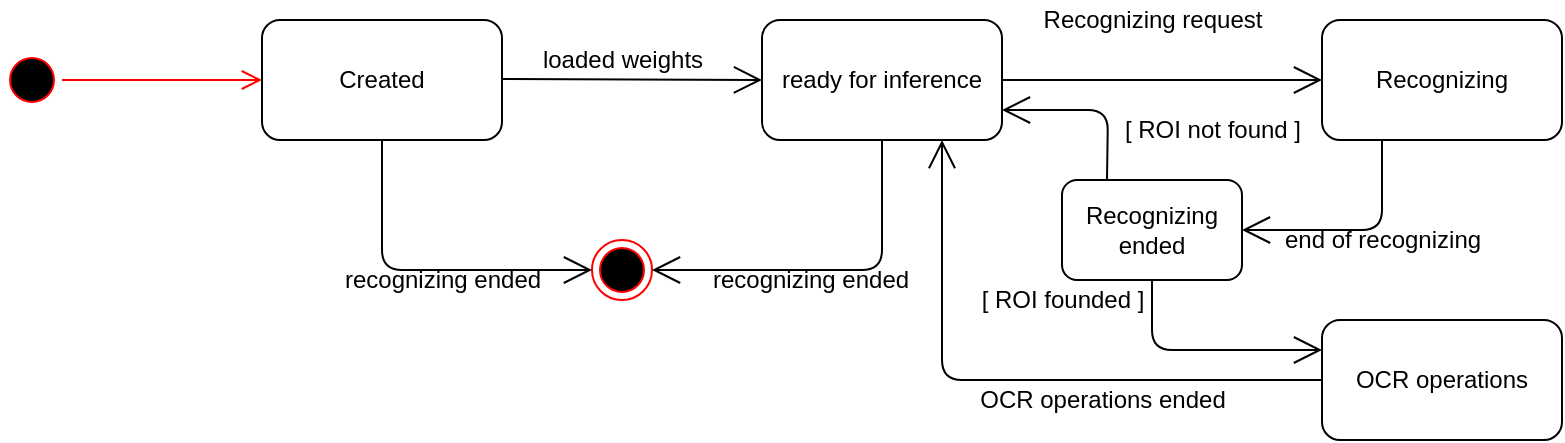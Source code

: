 <mxfile version="13.2.4" type="device"><diagram id="50ZqYa0tMNIlFlnFQmql" name="Page-1"><mxGraphModel dx="768" dy="489" grid="1" gridSize="10" guides="1" tooltips="1" connect="1" arrows="1" fold="1" page="1" pageScale="1" pageWidth="827" pageHeight="1169" math="0" shadow="0"><root><mxCell id="0"/><mxCell id="1" parent="0"/><mxCell id="nHpawkvWkCsd4QM6c0gj-1" value="" style="ellipse;html=1;shape=startState;fillColor=#000000;strokeColor=#ff0000;" parent="1" vertex="1"><mxGeometry x="10" y="25" width="30" height="30" as="geometry"/></mxCell><mxCell id="nHpawkvWkCsd4QM6c0gj-2" value="" style="edgeStyle=orthogonalEdgeStyle;html=1;verticalAlign=bottom;endArrow=open;endSize=8;strokeColor=#ff0000;entryX=0;entryY=0.5;entryDx=0;entryDy=0;" parent="1" source="nHpawkvWkCsd4QM6c0gj-1" target="nHpawkvWkCsd4QM6c0gj-3" edge="1"><mxGeometry relative="1" as="geometry"><mxPoint x="100" y="25" as="targetPoint"/><Array as="points"/></mxGeometry></mxCell><mxCell id="nHpawkvWkCsd4QM6c0gj-3" value="Created" style="rounded=1;whiteSpace=wrap;html=1;" parent="1" vertex="1"><mxGeometry x="140" y="10" width="120" height="60" as="geometry"/></mxCell><mxCell id="nHpawkvWkCsd4QM6c0gj-4" value="ready for inference" style="rounded=1;whiteSpace=wrap;html=1;" parent="1" vertex="1"><mxGeometry x="390" y="10" width="120" height="60" as="geometry"/></mxCell><mxCell id="nHpawkvWkCsd4QM6c0gj-5" value="" style="endArrow=open;endFill=1;endSize=12;html=1;" parent="1" edge="1"><mxGeometry width="160" relative="1" as="geometry"><mxPoint x="260" y="39.5" as="sourcePoint"/><mxPoint x="390" y="40" as="targetPoint"/></mxGeometry></mxCell><mxCell id="nHpawkvWkCsd4QM6c0gj-6" value="loaded weights" style="text;html=1;align=center;verticalAlign=middle;resizable=0;points=[];autosize=1;" parent="1" vertex="1"><mxGeometry x="270" y="20" width="100" height="20" as="geometry"/></mxCell><mxCell id="nHpawkvWkCsd4QM6c0gj-7" value="" style="ellipse;html=1;shape=endState;fillColor=#000000;strokeColor=#ff0000;" parent="1" vertex="1"><mxGeometry x="305" y="120" width="30" height="30" as="geometry"/></mxCell><mxCell id="nHpawkvWkCsd4QM6c0gj-8" value="" style="endArrow=open;endFill=1;endSize=12;html=1;exitX=0.5;exitY=1;exitDx=0;exitDy=0;entryX=0;entryY=0.5;entryDx=0;entryDy=0;" parent="1" source="nHpawkvWkCsd4QM6c0gj-3" target="nHpawkvWkCsd4QM6c0gj-7" edge="1"><mxGeometry width="160" relative="1" as="geometry"><mxPoint x="120" y="210" as="sourcePoint"/><mxPoint x="280" y="210" as="targetPoint"/><Array as="points"><mxPoint x="200" y="135"/></Array></mxGeometry></mxCell><mxCell id="nHpawkvWkCsd4QM6c0gj-9" value="" style="endArrow=open;endFill=1;endSize=12;html=1;exitX=0.5;exitY=1;exitDx=0;exitDy=0;entryX=1;entryY=0.5;entryDx=0;entryDy=0;" parent="1" source="nHpawkvWkCsd4QM6c0gj-4" target="nHpawkvWkCsd4QM6c0gj-7" edge="1"><mxGeometry width="160" relative="1" as="geometry"><mxPoint x="440" y="170" as="sourcePoint"/><mxPoint x="600" y="170" as="targetPoint"/><Array as="points"><mxPoint x="450" y="135"/></Array></mxGeometry></mxCell><mxCell id="nHpawkvWkCsd4QM6c0gj-10" value="recognizing ended" style="text;html=1;align=center;verticalAlign=middle;resizable=0;points=[];autosize=1;" parent="1" vertex="1"><mxGeometry x="175" y="130" width="110" height="20" as="geometry"/></mxCell><mxCell id="nHpawkvWkCsd4QM6c0gj-11" value="recognizing ended" style="text;html=1;align=center;verticalAlign=middle;resizable=0;points=[];autosize=1;" parent="1" vertex="1"><mxGeometry x="358.5" y="130" width="110" height="20" as="geometry"/></mxCell><mxCell id="nHpawkvWkCsd4QM6c0gj-12" value="Recognizing" style="rounded=1;whiteSpace=wrap;html=1;" parent="1" vertex="1"><mxGeometry x="670" y="10" width="120" height="60" as="geometry"/></mxCell><mxCell id="nHpawkvWkCsd4QM6c0gj-14" value="" style="endArrow=open;endFill=1;endSize=12;html=1;entryX=0;entryY=0.5;entryDx=0;entryDy=0;" parent="1" source="nHpawkvWkCsd4QM6c0gj-4" target="nHpawkvWkCsd4QM6c0gj-12" edge="1"><mxGeometry width="160" relative="1" as="geometry"><mxPoint x="510" y="40" as="sourcePoint"/><mxPoint x="640" y="40" as="targetPoint"/></mxGeometry></mxCell><mxCell id="nHpawkvWkCsd4QM6c0gj-15" value="Recognizing request" style="text;html=1;align=center;verticalAlign=middle;resizable=0;points=[];autosize=1;" parent="1" vertex="1"><mxGeometry x="525" width="120" height="20" as="geometry"/></mxCell><mxCell id="nHpawkvWkCsd4QM6c0gj-18" value="OCR operations" style="rounded=1;whiteSpace=wrap;html=1;" parent="1" vertex="1"><mxGeometry x="670" y="160" width="120" height="60" as="geometry"/></mxCell><mxCell id="nHpawkvWkCsd4QM6c0gj-20" value="[ ROI founded ]" style="text;html=1;align=center;verticalAlign=middle;resizable=0;points=[];autosize=1;" parent="1" vertex="1"><mxGeometry x="490" y="140" width="100" height="20" as="geometry"/></mxCell><mxCell id="nHpawkvWkCsd4QM6c0gj-21" value="" style="endArrow=open;endFill=1;endSize=12;html=1;exitX=0.5;exitY=1;exitDx=0;exitDy=0;entryX=0;entryY=0.25;entryDx=0;entryDy=0;" parent="1" source="cGXM09IiaAvus3dOVaVR-3" target="nHpawkvWkCsd4QM6c0gj-18" edge="1"><mxGeometry width="160" relative="1" as="geometry"><mxPoint x="320" y="170" as="sourcePoint"/><mxPoint x="480" y="170" as="targetPoint"/><Array as="points"><mxPoint x="585" y="175"/></Array></mxGeometry></mxCell><mxCell id="nHpawkvWkCsd4QM6c0gj-23" value="[ ROI not found ]" style="text;html=1;align=center;verticalAlign=middle;resizable=0;points=[];autosize=1;" parent="1" vertex="1"><mxGeometry x="565" y="55" width="100" height="20" as="geometry"/></mxCell><mxCell id="nHpawkvWkCsd4QM6c0gj-24" value="" style="endArrow=open;endFill=1;endSize=12;html=1;exitX=0;exitY=0.5;exitDx=0;exitDy=0;entryX=0.75;entryY=1;entryDx=0;entryDy=0;" parent="1" source="nHpawkvWkCsd4QM6c0gj-18" target="nHpawkvWkCsd4QM6c0gj-4" edge="1"><mxGeometry width="160" relative="1" as="geometry"><mxPoint x="490" y="170" as="sourcePoint"/><mxPoint x="650" y="170" as="targetPoint"/><Array as="points"><mxPoint x="480" y="190"/></Array></mxGeometry></mxCell><mxCell id="nHpawkvWkCsd4QM6c0gj-25" value="OCR operations ended" style="text;html=1;align=center;verticalAlign=middle;resizable=0;points=[];autosize=1;" parent="1" vertex="1"><mxGeometry x="490" y="190" width="140" height="20" as="geometry"/></mxCell><mxCell id="cGXM09IiaAvus3dOVaVR-3" value="Recognizing ended" style="rounded=1;whiteSpace=wrap;html=1;" vertex="1" parent="1"><mxGeometry x="540" y="90" width="90" height="50" as="geometry"/></mxCell><mxCell id="cGXM09IiaAvus3dOVaVR-4" value="" style="endArrow=open;endFill=1;endSize=12;html=1;exitX=0.25;exitY=1;exitDx=0;exitDy=0;entryX=1;entryY=0.5;entryDx=0;entryDy=0;" edge="1" parent="1" source="nHpawkvWkCsd4QM6c0gj-12" target="cGXM09IiaAvus3dOVaVR-3"><mxGeometry width="160" relative="1" as="geometry"><mxPoint x="450" y="240" as="sourcePoint"/><mxPoint x="610" y="240" as="targetPoint"/><Array as="points"><mxPoint x="700" y="115"/></Array></mxGeometry></mxCell><mxCell id="cGXM09IiaAvus3dOVaVR-5" value="" style="endArrow=open;endFill=1;endSize=12;html=1;exitX=0.25;exitY=0;exitDx=0;exitDy=0;entryX=1;entryY=0.75;entryDx=0;entryDy=0;" edge="1" parent="1" source="cGXM09IiaAvus3dOVaVR-3" target="nHpawkvWkCsd4QM6c0gj-4"><mxGeometry width="160" relative="1" as="geometry"><mxPoint x="450" y="220" as="sourcePoint"/><mxPoint x="610" y="220" as="targetPoint"/><Array as="points"><mxPoint x="563" y="55"/></Array></mxGeometry></mxCell><mxCell id="cGXM09IiaAvus3dOVaVR-6" value="end of recognizing" style="text;html=1;align=center;verticalAlign=middle;resizable=0;points=[];autosize=1;" vertex="1" parent="1"><mxGeometry x="645" y="110" width="110" height="20" as="geometry"/></mxCell></root></mxGraphModel></diagram></mxfile>